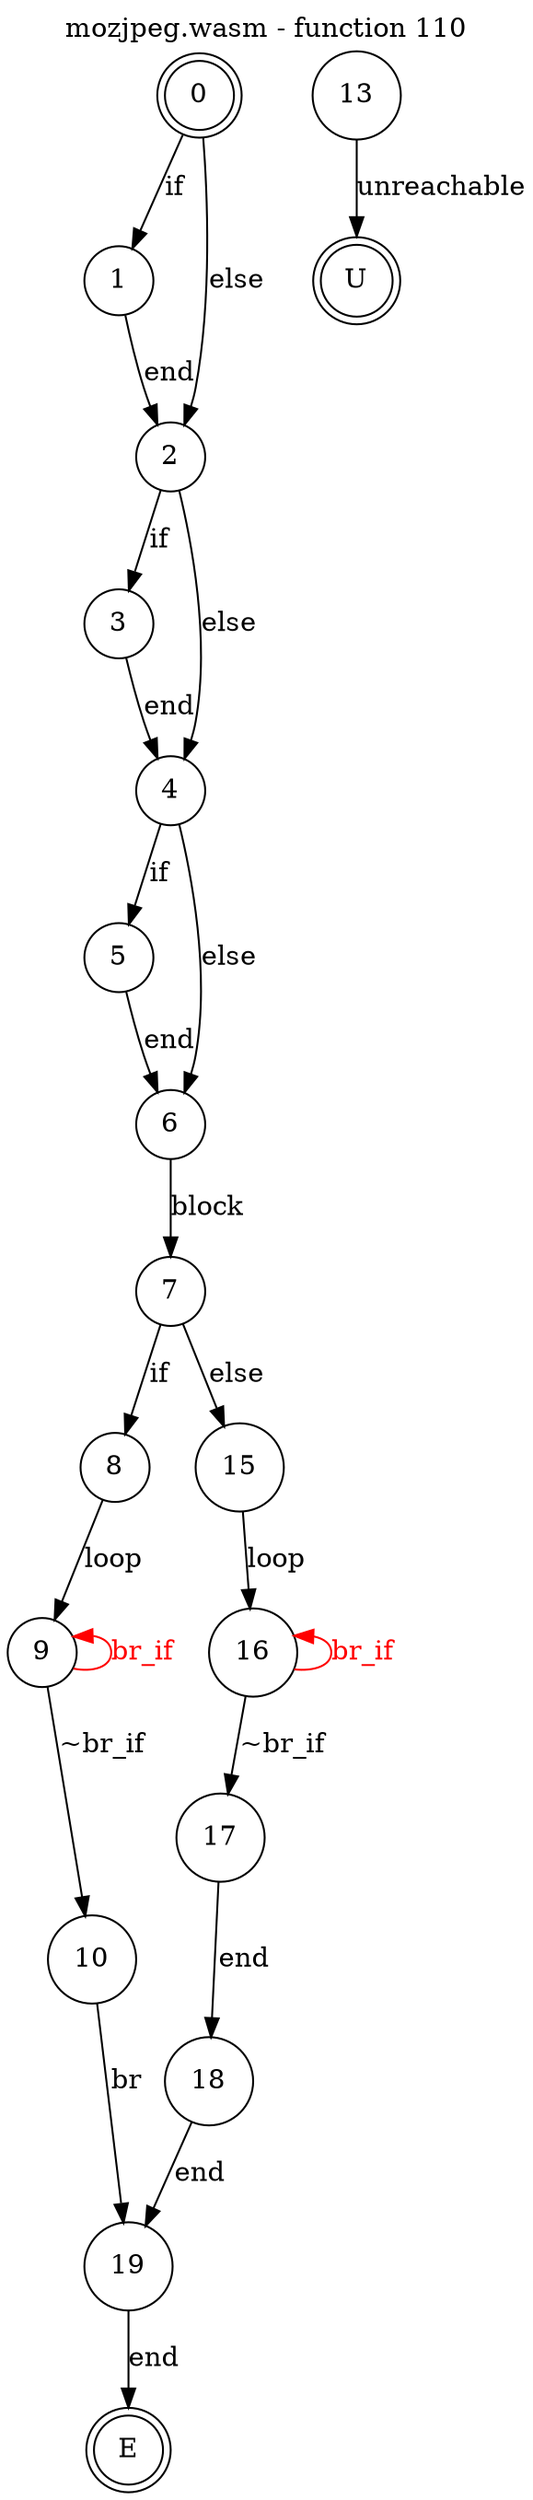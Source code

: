 digraph finite_state_machine {
    label = "mozjpeg.wasm - function 110"
    labelloc =  t
    labelfontsize = 16
    labelfontcolor = black
    labelfontname = "Helvetica"
    node [shape = doublecircle]; 0 E U ;
    node [shape = circle];
    0 -> 1[label="if"];
    0 -> 2[label="else"];
    1 -> 2[label="end"];
    2 -> 3[label="if"];
    2 -> 4[label="else"];
    3 -> 4[label="end"];
    4 -> 5[label="if"];
    4 -> 6[label="else"];
    5 -> 6[label="end"];
    6 -> 7[label="block"];
    7 -> 8[label="if"];
    7 -> 15[label="else"];
    8 -> 9[label="loop"];
    9 -> 10[label="~br_if"];
    9 -> 9[color="red" dir=back fontcolor="red" label="br_if"];
    10 -> 19[label="br"];
    13 -> U[label="unreachable"];
    15 -> 16[label="loop"];
    16 -> 17[label="~br_if"];
    16 -> 16[color="red" dir=back fontcolor="red" label="br_if"];
    17 -> 18[label="end"];
    18 -> 19[label="end"];
    19 -> E[label="end"];
}
